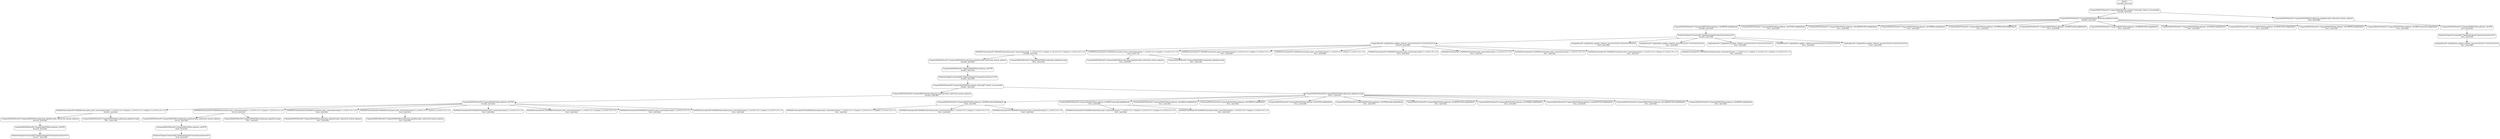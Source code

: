 digraph MCTS {
  node [shape=box, style=rounded];
  0 [label="ROOT
N=300, Q=0.935"];
  1 [label="ComputePathToState#1.ComputePathToState.named_state=gp7_detect_arucomarker
N=300, Q=0.935"];
  2 [label="ComputePathToState#1.ComputePathToState.planning_pipeline=ompl
N=295, Q=0.935"];
  3 [label="ComputePathToState#1.ComputePathToState.planner_id=RRTkConfigDefault
N=284, Q=0.936"];
  4 [label="YaskawaGripperCommand#1.YaskawaGripperCommand.position=0.0
N=283, Q=0.936"];
  5 [label="UpdatePose#1.UpdatePose.update_relative_pose=0.0;0.0;0.11;0.0;0.0;0.0;0.0
N=276, Q=0.936"];
  6 [label="SetPathConstraints#1.SetPathConstraints.joint_constraints=joint_1_s,0.0,0.1,0.1,1.0;joint_3_s,0.0,0.1,0.1,1.0;joint_5_s,0.0,0.1,0.1,1.0
N=266, Q=0.938"];
  7 [label="ComputePathToPose#1.ComputePathToPose.planning_pipeline=pilz_industrial_motion_planner
N=264, Q=0.941"];
  8 [label="ComputePathToPose#1.ComputePathToPose.planner_id=PTP
N=263, Q=0.941"];
  9 [label="YaskawaGripperCommand#2.YaskawaGripperCommand.position=0.235
N=262, Q=0.941"];
  10 [label="ComputePathToState#2.ComputePathToState.named_state=gp7_detect_arucomarker
N=261, Q=0.941"];
  11 [label="ComputePathToState#2.ComputePathToState.planning_pipeline=pilz_industrial_motion_planner
N=243, Q=0.941"];
  12 [label="ComputePathToState#2.ComputePathToState.planner_id=PTP
N=242, Q=0.941"];
  13 [label="SetPathConstraints#2.SetPathConstraints.joint_constraints=joint_1_s,0.0,0.1,0.1,1.0;joint_3_s,0.0,0.1,0.1,1.0;joint_5_s,0.0,0.1,0.1,1.0
N=221, Q=0.941"];
  14 [label="ComputePathToPose#2.ComputePathToPose.planning_pipeline=pilz_industrial_motion_planner
N=219, Q=0.942"];
  15 [label="ComputePathToPose#2.ComputePathToPose.planner_id=PTP
N=218, Q=0.942"];
  16 [label="YaskawaGripperCommand#3.YaskawaGripperCommand.position=0.0
N=217, Q=0.942"];
  17 [label="ComputePathToPose#2.ComputePathToPose.planning_pipeline=ompl
N=1, Q=0.788"];
  18 [label="SetPathConstraints#2.SetPathConstraints.joint_constraints=joint_1_s,0.0,0.1,0.1,1.0;joint_3_s,0.0,0.1,0.1,1.0
N=12, Q=0.933"];
  19 [label="ComputePathToPose#2.ComputePathToPose.planning_pipeline=pilz_industrial_motion_planner
N=10, Q=0.943"];
  20 [label="ComputePathToPose#2.ComputePathToPose.planner_id=PTP
N=9, Q=0.943"];
  21 [label="YaskawaGripperCommand#3.YaskawaGripperCommand.position=0.0
N=8, Q=0.943"];
  22 [label="ComputePathToPose#2.ComputePathToPose.planning_pipeline=ompl
N=1, Q=0.831"];
  23 [label="SetPathConstraints#2.SetPathConstraints.joint_constraints=joint_1_s,0.0,0.1,0.1,1.0
N=2, Q=0.943"];
  24 [label="ComputePathToPose#2.ComputePathToPose.planning_pipeline=pilz_industrial_motion_planner
N=1, Q=0.943"];
  25 [label="SetPathConstraints#2.SetPathConstraints.joint_constraints=joint_3_s,0.0,0.1,0.1,1.0;joint_6_s,0.0,0.1,0.1,1.0
N=2, Q=0.941"];
  26 [label="ComputePathToPose#2.ComputePathToPose.planning_pipeline=pilz_industrial_motion_planner
N=1, Q=0.941"];
  27 [label="SetPathConstraints#2.SetPathConstraints.joint_constraints=joint_5_s,0.0,0.1,0.1,1.0
N=1, Q=0.942"];
  28 [label="SetPathConstraints#2.SetPathConstraints.joint_constraints=joint_1_s,0.0,0.1,0.1,1.0;joint_5_s,0.0,0.1,0.1,1.0
N=1, Q=0.942"];
  29 [label="SetPathConstraints#2.SetPathConstraints.joint_constraints=joint_3_s,0.0,0.1,0.1,1.0
N=1, Q=0.943"];
  30 [label="SetPathConstraints#2.SetPathConstraints.joint_constraints=joint_3_s,0.0,0.1,0.1,1.0;joint_5_s,0.0,0.1,0.1,1.0
N=1, Q=0.942"];
  31 [label="ComputePathToState#2.ComputePathToState.planning_pipeline=ompl
N=17, Q=0.937"];
  32 [label="ComputePathToState#2.ComputePathToState.planner_id=RRTstarkConfigDefault
N=4, Q=0.941"];
  33 [label="SetPathConstraints#2.SetPathConstraints.joint_constraints=joint_1_s,0.0,0.1,0.1,1.0;joint_3_s,0.0,0.1,0.1,1.0;joint_5_s,0.0,0.1,0.1,1.0
N=1, Q=0.941"];
  34 [label="SetPathConstraints#2.SetPathConstraints.joint_constraints=joint_1_s,0.0,0.1,0.1,1.0;joint_3_s,0.0,0.1,0.1,1.0
N=1, Q=0.943"];
  35 [label="SetPathConstraints#2.SetPathConstraints.joint_constraints=joint_1_s,0.0,0.1,0.1,1.0
N=1, Q=0.940"];
  36 [label="ComputePathToState#2.ComputePathToState.planner_id=RRTConnectkConfigDefault
N=3, Q=0.944"];
  37 [label="SetPathConstraints#2.SetPathConstraints.joint_constraints=joint_1_s,0.0,0.1,0.1,1.0;joint_3_s,0.0,0.1,0.1,1.0;joint_5_s,0.0,0.1,0.1,1.0
N=1, Q=0.944"];
  38 [label="SetPathConstraints#2.SetPathConstraints.joint_constraints=joint_1_s,0.0,0.1,0.1,1.0;joint_3_s,0.0,0.1,0.1,1.0
N=1, Q=0.943"];
  39 [label="ComputePathToState#2.ComputePathToState.planner_id=SBLkConfigDefault
N=1, Q=0.941"];
  40 [label="ComputePathToState#2.ComputePathToState.planner_id=TRRTkConfigDefault
N=1, Q=0.942"];
  41 [label="ComputePathToState#2.ComputePathToState.planner_id=ESTkConfigDefault
N=1, Q=0.938"];
  42 [label="ComputePathToState#2.ComputePathToState.planner_id=PRMstarkConfigDefault
N=1, Q=0.878"];
  43 [label="ComputePathToState#2.ComputePathToState.planner_id=BKPIECEkConfigDefault
N=1, Q=0.942"];
  44 [label="ComputePathToState#2.ComputePathToState.planner_id=PRMkConfigDefault
N=1, Q=0.943"];
  45 [label="ComputePathToState#2.ComputePathToState.planner_id=KPIECEkConfigDefault
N=1, Q=0.918"];
  46 [label="ComputePathToState#2.ComputePathToState.planner_id=LBKPIECEkConfigDefault
N=1, Q=0.942"];
  47 [label="ComputePathToState#2.ComputePathToState.planner_id=RRTkConfigDefault
N=1, Q=0.940"];
  48 [label="ComputePathToPose#1.ComputePathToPose.planning_pipeline=ompl
N=1, Q=0.300"];
  49 [label="SetPathConstraints#1.SetPathConstraints.joint_constraints=joint_1_s,0.0,0.1,0.1,1.0;joint_3_s,0.0,0.1,0.1,1.0
N=3, Q=0.725"];
  50 [label="ComputePathToPose#1.ComputePathToPose.planning_pipeline=pilz_industrial_motion_planner
N=1, Q=0.937"];
  51 [label="ComputePathToPose#1.ComputePathToPose.planning_pipeline=ompl
N=1, Q=0.300"];
  52 [label="SetPathConstraints#1.SetPathConstraints.joint_constraints=joint_3_s,0.0,0.1,0.1,1.0;joint_5_s,0.0,0.1,0.1,1.0
N=1, Q=0.938"];
  53 [label="SetPathConstraints#1.SetPathConstraints.joint_constraints=joint_1_s,0.0,0.1,0.1,1.0;joint_5_s,0.0,0.1,0.1,1.0
N=1, Q=0.989"];
  54 [label="SetPathConstraints#1.SetPathConstraints.joint_constraints=joint_5_s,0.0,0.1,0.1,1.0
N=1, Q=0.939"];
  55 [label="SetPathConstraints#1.SetPathConstraints.joint_constraints=joint_3_s,0.0,0.1,0.1,1.0
N=1, Q=0.937"];
  56 [label="SetPathConstraints#1.SetPathConstraints.joint_constraints=joint_1_s,0.0,0.1,0.1,1.0
N=1, Q=0.941"];
  57 [label="SetPathConstraints#1.SetPathConstraints.joint_constraints=joint_3_s,0.0,0.1,0.1,1.0;joint_6_s,0.0,0.1,0.1,1.0
N=1, Q=0.937"];
  58 [label="UpdatePose#1.UpdatePose.update_relative_pose=0.0;0.0;0.105;0.0;0.0;0.0;0.0
N=2, Q=0.924"];
  59 [label="SetPathConstraints#1.SetPathConstraints.joint_constraints=joint_1_s,0.0,0.1,0.1,1.0;joint_3_s,0.0,0.1,0.1,1.0;joint_5_s,0.0,0.1,0.1,1.0
N=1, Q=0.924"];
  60 [label="UpdatePose#1.UpdatePose.update_relative_pose=0.0;0.0;0.115;0.0;0.0;0.0;0.0
N=1, Q=0.943"];
  61 [label="UpdatePose#1.UpdatePose.update_relative_pose=0.0;0.0;0.125;0.0;0.0;0.0;0.0
N=1, Q=0.943"];
  62 [label="UpdatePose#1.UpdatePose.update_relative_pose=0.0;0.0;0.12;0.0;0.0;0.0;0.0
N=1, Q=0.943"];
  63 [label="UpdatePose#1.UpdatePose.update_relative_pose=0.0;0.0;0.10;0.0;0.0;0.0;0.0
N=1, Q=0.939"];
  64 [label="ComputePathToState#1.ComputePathToState.planner_id=ESTkConfigDefault
N=1, Q=0.939"];
  65 [label="ComputePathToState#1.ComputePathToState.planner_id=LBKPIECEkConfigDefault
N=1, Q=0.943"];
  66 [label="ComputePathToState#1.ComputePathToState.planner_id=PRMkConfigDefault
N=1, Q=0.938"];
  67 [label="ComputePathToState#1.ComputePathToState.planner_id=PRMstarkConfigDefault
N=1, Q=0.941"];
  68 [label="ComputePathToState#1.ComputePathToState.planner_id=RRTstarkConfigDefault
N=1, Q=0.938"];
  69 [label="ComputePathToState#1.ComputePathToState.planner_id=BKPIECEkConfigDefault
N=1, Q=0.937"];
  70 [label="ComputePathToState#1.ComputePathToState.planner_id=SBLkConfigDefault
N=1, Q=0.936"];
  71 [label="ComputePathToState#1.ComputePathToState.planner_id=KPIECEkConfigDefault
N=1, Q=0.939"];
  72 [label="ComputePathToState#1.ComputePathToState.planner_id=TRRTkConfigDefault
N=1, Q=0.936"];
  73 [label="ComputePathToState#1.ComputePathToState.planner_id=RRTConnectkConfigDefault
N=1, Q=0.450"];
  74 [label="ComputePathToState#1.ComputePathToState.planning_pipeline=pilz_industrial_motion_planner
N=4, Q=0.939"];
  75 [label="ComputePathToState#1.ComputePathToState.planner_id=PTP
N=3, Q=0.939"];
  76 [label="YaskawaGripperCommand#1.YaskawaGripperCommand.position=0.0
N=2, Q=0.939"];
  77 [label="UpdatePose#1.UpdatePose.update_relative_pose=0.0;0.0;0.11;0.0;0.0;0.0;0.0
N=1, Q=0.939"];
  0 -> 1;
  1 -> 2;
  2 -> 3;
  3 -> 4;
  4 -> 5;
  5 -> 6;
  6 -> 7;
  7 -> 8;
  8 -> 9;
  9 -> 10;
  10 -> 11;
  11 -> 12;
  12 -> 13;
  13 -> 14;
  14 -> 15;
  15 -> 16;
  13 -> 17;
  12 -> 18;
  18 -> 19;
  19 -> 20;
  20 -> 21;
  18 -> 22;
  12 -> 23;
  23 -> 24;
  12 -> 25;
  25 -> 26;
  12 -> 27;
  12 -> 28;
  12 -> 29;
  12 -> 30;
  10 -> 31;
  31 -> 32;
  32 -> 33;
  32 -> 34;
  32 -> 35;
  31 -> 36;
  36 -> 37;
  36 -> 38;
  31 -> 39;
  31 -> 40;
  31 -> 41;
  31 -> 42;
  31 -> 43;
  31 -> 44;
  31 -> 45;
  31 -> 46;
  31 -> 47;
  6 -> 48;
  5 -> 49;
  49 -> 50;
  49 -> 51;
  5 -> 52;
  5 -> 53;
  5 -> 54;
  5 -> 55;
  5 -> 56;
  5 -> 57;
  4 -> 58;
  58 -> 59;
  4 -> 60;
  4 -> 61;
  4 -> 62;
  4 -> 63;
  2 -> 64;
  2 -> 65;
  2 -> 66;
  2 -> 67;
  2 -> 68;
  2 -> 69;
  2 -> 70;
  2 -> 71;
  2 -> 72;
  2 -> 73;
  1 -> 74;
  74 -> 75;
  75 -> 76;
  76 -> 77;
}

